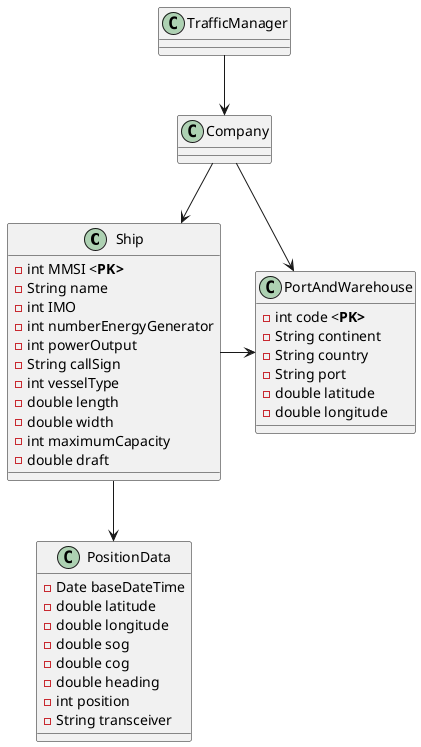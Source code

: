 @startuml
'https://plantuml.com/class-diagram

class Ship {

    -int MMSI <<b>PK>
    -String name
    -int IMO
    -int numberEnergyGenerator
    -int powerOutput
    -String callSign
    -int vesselType
    -double length
    -double width
    -int maximumCapacity
    -double draft
}

class PortAndWarehouse {
    -int code <<b>PK>
    -String continent
    -String country
    -String port
    -double latitude
    -double longitude
}

class TrafficManager{
}

class Company {

}

class PositionData{
    -Date baseDateTime
    -double latitude
    -double longitude
    -double sog
    -double cog
    -double heading
    -int position
    -String transceiver
}

TrafficManager --> Company
Company --> Ship
Company --> PortAndWarehouse
Ship --> PositionData
Ship -> PortAndWarehouse

@enduml
